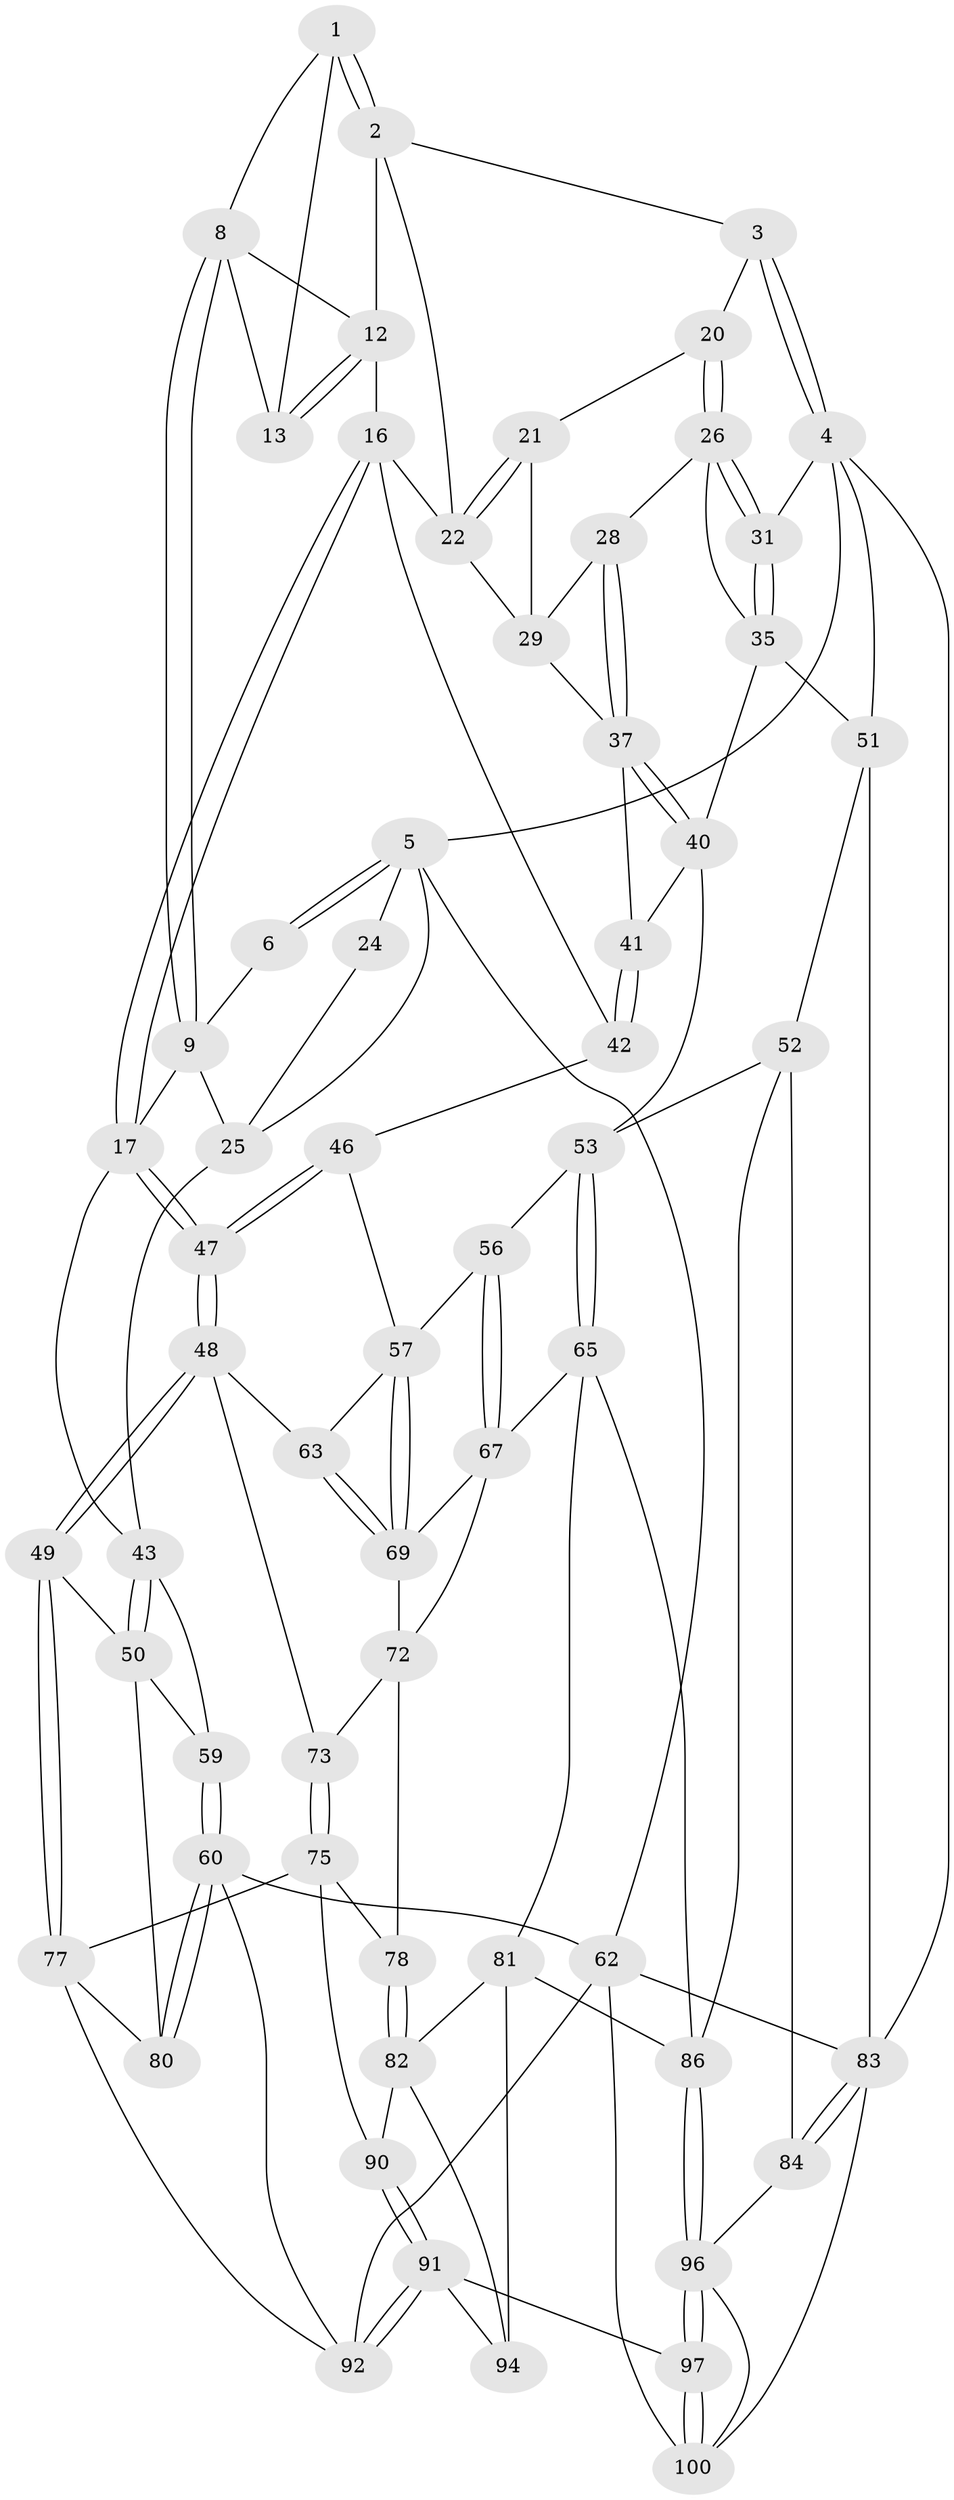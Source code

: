 // original degree distribution, {3: 0.0196078431372549, 5: 0.5490196078431373, 4: 0.22549019607843138, 6: 0.20588235294117646}
// Generated by graph-tools (version 1.1) at 2025/38/02/21/25 10:38:58]
// undirected, 62 vertices, 146 edges
graph export_dot {
graph [start="1"]
  node [color=gray90,style=filled];
  1 [pos="+0.4129069285033285+0",super="+7"];
  2 [pos="+0.6280272951256861+0",super="+11"];
  3 [pos="+0.860739724165856+0"];
  4 [pos="+1+0",super="+30"];
  5 [pos="+0+0",super="+23"];
  6 [pos="+0.17115714800053325+0",super="+10"];
  8 [pos="+0.272821092831189+0.06012313190245995",super="+14"];
  9 [pos="+0.19180464831837124+0.011304727777995198",super="+19"];
  12 [pos="+0.4018338610376461+0.09707484514727405",super="+15"];
  13 [pos="+0.3945304132940816+0"];
  16 [pos="+0.3152953714290797+0.2613400974082424",super="+34"];
  17 [pos="+0.2559729392483661+0.29086494396910056",super="+18"];
  20 [pos="+0.8318575265147297+0.02521224348835253"];
  21 [pos="+0.7823395154209091+0.06689069330931444"];
  22 [pos="+0.570589192873159+0.16303048221621844",super="+32"];
  24 [pos="+0.06580020968881445+0.07586950395785268"];
  25 [pos="+0.053770204855223616+0.1805940848355918",super="+36"];
  26 [pos="+0.8385680454941943+0.04673997145691634",super="+27"];
  28 [pos="+0.7557437852359239+0.24111468746932824"];
  29 [pos="+0.7100674546747568+0.18607109752635687",super="+33"];
  31 [pos="+1+0.36293240257774223"];
  35 [pos="+0.9212944617423637+0.33990619213321005",super="+39"];
  37 [pos="+0.7429166485543368+0.312099813264683",super="+38"];
  40 [pos="+0.7561138261018346+0.3365557236681578",super="+45"];
  41 [pos="+0.576432719689318+0.410837059781955"];
  42 [pos="+0.47223261892853+0.3622415425461475"];
  43 [pos="+0.11220111212642295+0.33665329816837986",super="+44"];
  46 [pos="+0.4193554199791434+0.45134913455591585"];
  47 [pos="+0.2809355627338611+0.45576206734386354"];
  48 [pos="+0.27333874172450934+0.48061354426554925",super="+64"];
  49 [pos="+0.23585599587093722+0.5277607778487716"];
  50 [pos="+0.03128038445577668+0.5113009808718948",super="+68"];
  51 [pos="+0.7531090442736927+0.5365628373094934",super="+55"];
  52 [pos="+0.7364449582384278+0.5536747651596934",super="+85"];
  53 [pos="+0.7271789684328805+0.5565902146144863",super="+54"];
  56 [pos="+0.5723154603211491+0.4628562570692156"];
  57 [pos="+0.5156665557804619+0.5041077383255739",super="+58"];
  59 [pos="+0+0.5306241898794335"];
  60 [pos="+0+1",super="+61"];
  62 [pos="+0+1",super="+102"];
  63 [pos="+0.40553035333405363+0.5658653398478398"];
  65 [pos="+0.7070243977804891+0.585489891884862",super="+66"];
  67 [pos="+0.5759122232338001+0.6113554261512756",super="+70"];
  69 [pos="+0.5109026933226062+0.5265144934010583",super="+71"];
  72 [pos="+0.4841365075439267+0.589172059420741",super="+74"];
  73 [pos="+0.40963055339562177+0.5895401026599724"];
  75 [pos="+0.3900127771235361+0.6508868240449627",super="+76"];
  77 [pos="+0.24935661977209642+0.6416730192800687",super="+79"];
  78 [pos="+0.4837069713607021+0.6789690190084842"];
  80 [pos="+0.11403260440164036+0.7070671424076397"];
  81 [pos="+0.5447849694285515+0.722522849887964",super="+88"];
  82 [pos="+0.526866859170852+0.7230034711872741",super="+89"];
  83 [pos="+1+0.7770598507287969",super="+95"];
  84 [pos="+1+0.7742273296437506"];
  86 [pos="+0.7599677780882496+0.8036069589646775",super="+87"];
  90 [pos="+0.3692237611051913+0.8471687448726408"];
  91 [pos="+0.31855915039476995+0.9401513675974019",super="+98"];
  92 [pos="+0.31570374848298305+0.9439325047715353",super="+93"];
  94 [pos="+0.6144092846428073+0.8738402759561419"];
  96 [pos="+0.7664659771715207+0.8172194478898956",super="+99"];
  97 [pos="+0.6759515675376293+0.9300729201290957"];
  100 [pos="+0.6882473283614687+1",super="+101"];
  1 -- 2;
  1 -- 2;
  1 -- 8;
  1 -- 13;
  2 -- 3;
  2 -- 12;
  2 -- 22;
  3 -- 4;
  3 -- 4;
  3 -- 20;
  4 -- 5;
  4 -- 83;
  4 -- 51;
  4 -- 31;
  5 -- 6;
  5 -- 6;
  5 -- 62;
  5 -- 24;
  5 -- 25;
  6 -- 9;
  8 -- 9;
  8 -- 9;
  8 -- 12;
  8 -- 13;
  9 -- 17;
  9 -- 25;
  12 -- 13;
  12 -- 13;
  12 -- 16;
  16 -- 17;
  16 -- 17;
  16 -- 42;
  16 -- 22;
  17 -- 47;
  17 -- 47;
  17 -- 43;
  20 -- 21;
  20 -- 26;
  20 -- 26;
  21 -- 22;
  21 -- 22;
  21 -- 29;
  22 -- 29;
  24 -- 25;
  25 -- 43;
  26 -- 31;
  26 -- 31;
  26 -- 35;
  26 -- 28;
  28 -- 29;
  28 -- 37;
  28 -- 37;
  29 -- 37;
  31 -- 35;
  31 -- 35;
  35 -- 40;
  35 -- 51;
  37 -- 40;
  37 -- 40;
  37 -- 41;
  40 -- 41;
  40 -- 53;
  41 -- 42;
  41 -- 42;
  42 -- 46;
  43 -- 50;
  43 -- 50;
  43 -- 59;
  46 -- 47;
  46 -- 47;
  46 -- 57;
  47 -- 48;
  47 -- 48;
  48 -- 49;
  48 -- 49;
  48 -- 73;
  48 -- 63;
  49 -- 50;
  49 -- 77;
  49 -- 77;
  50 -- 80;
  50 -- 59;
  51 -- 52;
  51 -- 83;
  52 -- 53;
  52 -- 86;
  52 -- 84;
  53 -- 65;
  53 -- 65;
  53 -- 56;
  56 -- 57;
  56 -- 67;
  56 -- 67;
  57 -- 69;
  57 -- 69;
  57 -- 63;
  59 -- 60;
  59 -- 60;
  60 -- 80;
  60 -- 80;
  60 -- 62;
  60 -- 92;
  62 -- 83;
  62 -- 100;
  62 -- 92;
  63 -- 69;
  63 -- 69;
  65 -- 86;
  65 -- 81;
  65 -- 67;
  67 -- 72;
  67 -- 69;
  69 -- 72;
  72 -- 73;
  72 -- 78;
  73 -- 75;
  73 -- 75;
  75 -- 78;
  75 -- 90;
  75 -- 77;
  77 -- 80;
  77 -- 92;
  78 -- 82;
  78 -- 82;
  81 -- 82;
  81 -- 86;
  81 -- 94;
  82 -- 90;
  82 -- 94;
  83 -- 84;
  83 -- 84;
  83 -- 100;
  84 -- 96;
  86 -- 96;
  86 -- 96;
  90 -- 91;
  90 -- 91;
  91 -- 92;
  91 -- 92;
  91 -- 97;
  91 -- 94;
  96 -- 97;
  96 -- 97;
  96 -- 100;
  97 -- 100;
  97 -- 100;
}
